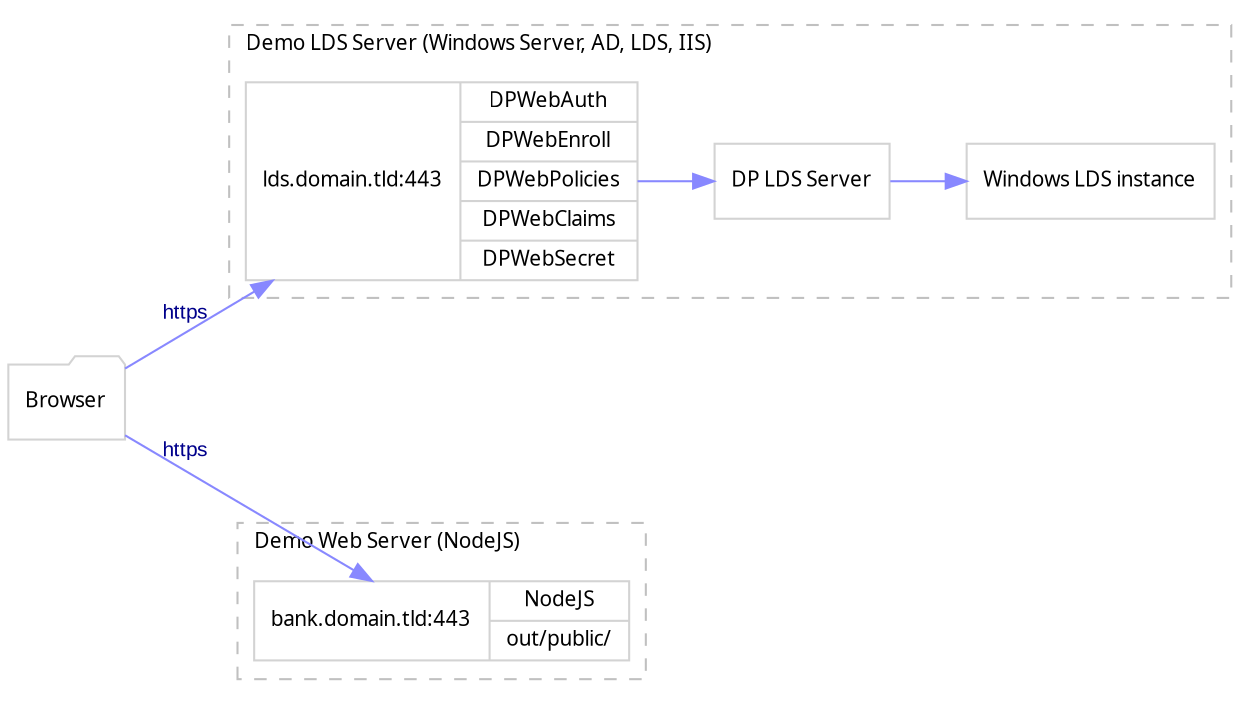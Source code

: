 digraph {
    layout=dot;
    rankdir=LR;
    newrank=true;
    compound=true;
    concentrate=true;
    nodesep=1;
    ranksep=0.5;
    splines=true;
    label=""
    graph[
        style=dashed; color=gray;
        fontname="Lucida Console"; fontsize=10; fontcolor=black;
        labelloc=top; labeljust=left;
    ];
    node [
        shape=record; color=lightgray;
        fontname="Lucida Console"; fontsize=10; fontcolor=black;
    ];
    edge [
        color="#8888FF";
        fontname="Arial"; fontsize=10; fontcolor=darkblue;
    ]

    subgraph cluster_LDS {
        label="Demo LDS Server (Windows Server, AD, LDS, IIS)";
        lds_instance[ label="
            Windows LDS instance
        "];
        lds_server[ label="
            DP LDS Server
        "];
        lds_web[ label="
            {<confirm>lds.domain.tld:443|
            {DPWebAuth
            |DPWebEnroll
            |DPWebPolicies
            |DPWebClaims
            |DPWebSecret
            }}"];
    }

    subgraph cluster_WEB {
        label="Demo Web Server (NodeJS)";
        bank [ label="
            {<site> bank.domain.tld:443|
            {<nodejs> NodeJS
            |<public> out/public/
            }}"];
    }

    Browser [ shape="folder" ]

    Browser -> { rank=same; bank:site, lds_web:confirm } [ label="https" ];
    lds_web -> lds_server;
    lds_server -> lds_instance;
    bank:nodejs -> lds_web:confirm [ label="https" ];

}
